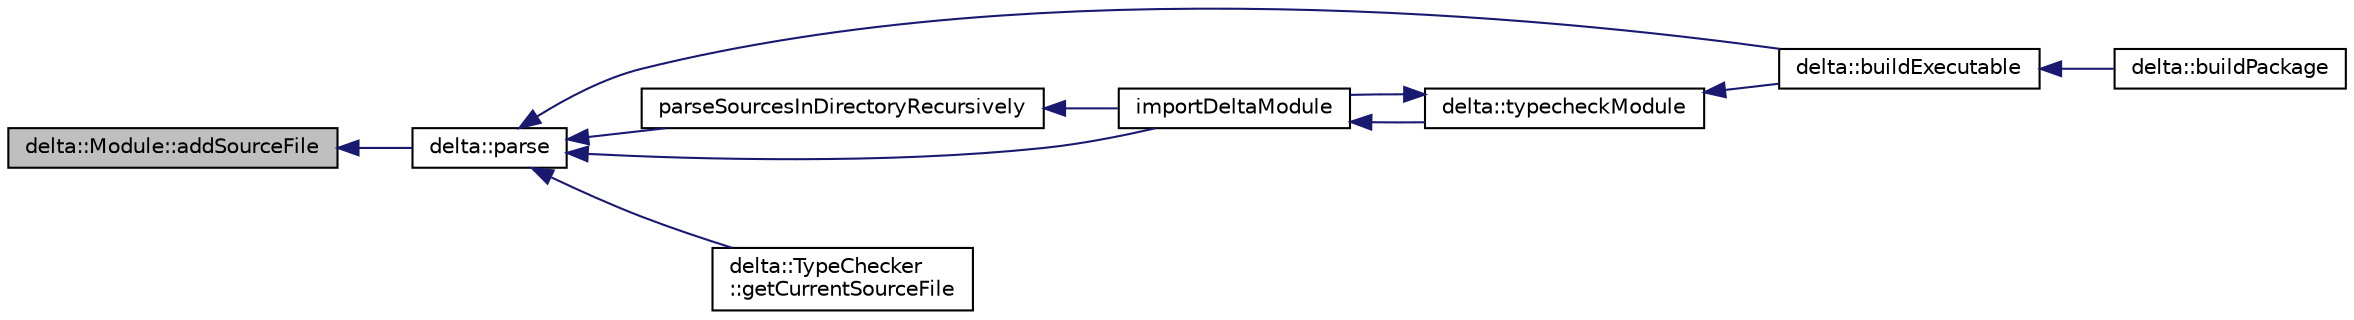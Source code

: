 digraph "delta::Module::addSourceFile"
{
  edge [fontname="Helvetica",fontsize="10",labelfontname="Helvetica",labelfontsize="10"];
  node [fontname="Helvetica",fontsize="10",shape=record];
  rankdir="LR";
  Node1 [label="delta::Module::addSourceFile",height=0.2,width=0.4,color="black", fillcolor="grey75", style="filled", fontcolor="black"];
  Node1 -> Node2 [dir="back",color="midnightblue",fontsize="10",style="solid",fontname="Helvetica"];
  Node2 [label="delta::parse",height=0.2,width=0.4,color="black", fillcolor="white", style="filled",URL="$namespacedelta.html#a9c4f4d520b300cb9e9505201fbf99796"];
  Node2 -> Node3 [dir="back",color="midnightblue",fontsize="10",style="solid",fontname="Helvetica"];
  Node3 [label="delta::buildExecutable",height=0.2,width=0.4,color="black", fillcolor="white", style="filled",URL="$namespacedelta.html#aea63e33d3ee2ff18ad7c1fefd8bbeca2"];
  Node3 -> Node4 [dir="back",color="midnightblue",fontsize="10",style="solid",fontname="Helvetica"];
  Node4 [label="delta::buildPackage",height=0.2,width=0.4,color="black", fillcolor="white", style="filled",URL="$namespacedelta.html#a608f3203f47e224f518306b184b5cf60"];
  Node2 -> Node5 [dir="back",color="midnightblue",fontsize="10",style="solid",fontname="Helvetica"];
  Node5 [label="parseSourcesInDirectoryRecursively",height=0.2,width=0.4,color="black", fillcolor="white", style="filled",URL="$typecheck_8cpp.html#ad78c0a3cc04fd53b05a8531935d58d81"];
  Node5 -> Node6 [dir="back",color="midnightblue",fontsize="10",style="solid",fontname="Helvetica"];
  Node6 [label="importDeltaModule",height=0.2,width=0.4,color="black", fillcolor="white", style="filled",URL="$typecheck_8cpp.html#ab417bb720a37330c53ef816b9d61711c"];
  Node6 -> Node7 [dir="back",color="midnightblue",fontsize="10",style="solid",fontname="Helvetica"];
  Node7 [label="delta::typecheckModule",height=0.2,width=0.4,color="black", fillcolor="white", style="filled",URL="$namespacedelta.html#a640468ebe486aee02501f76f96781f90"];
  Node7 -> Node3 [dir="back",color="midnightblue",fontsize="10",style="solid",fontname="Helvetica"];
  Node7 -> Node6 [dir="back",color="midnightblue",fontsize="10",style="solid",fontname="Helvetica"];
  Node2 -> Node6 [dir="back",color="midnightblue",fontsize="10",style="solid",fontname="Helvetica"];
  Node2 -> Node8 [dir="back",color="midnightblue",fontsize="10",style="solid",fontname="Helvetica"];
  Node8 [label="delta::TypeChecker\l::getCurrentSourceFile",height=0.2,width=0.4,color="black", fillcolor="white", style="filled",URL="$classdelta_1_1_type_checker.html#a61722628430b459b27473211eeaa40c6"];
}
